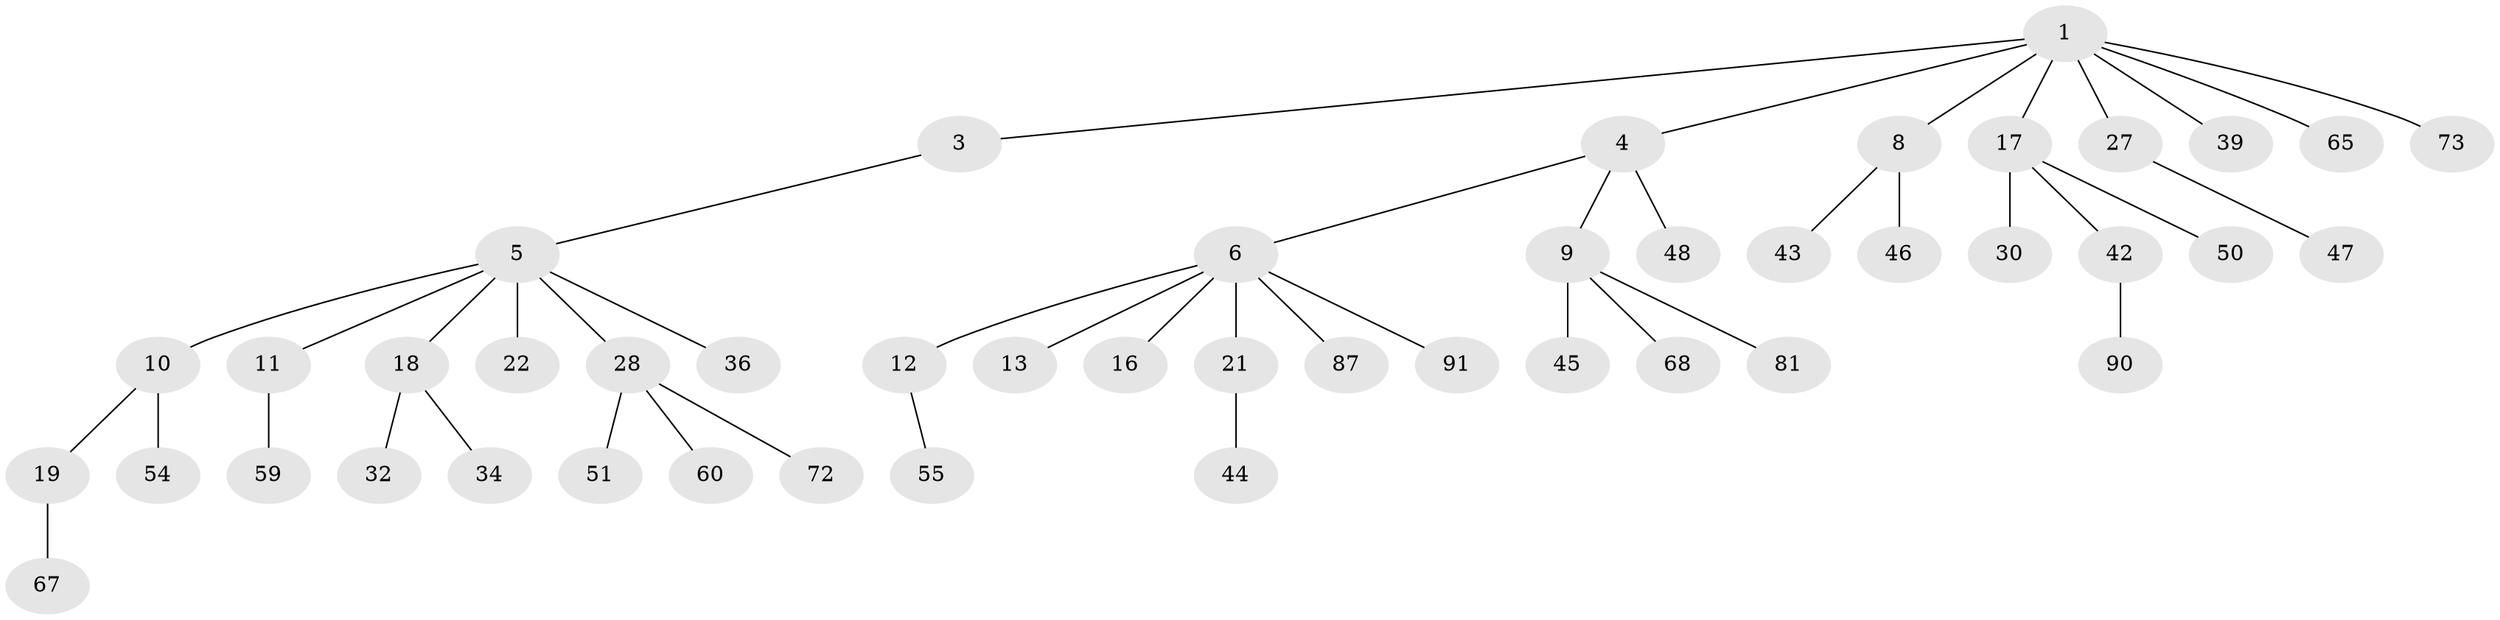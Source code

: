 // original degree distribution, {5: 0.05434782608695652, 2: 0.22826086956521738, 4: 0.043478260869565216, 8: 0.010869565217391304, 3: 0.16304347826086957, 1: 0.5}
// Generated by graph-tools (version 1.1) at 2025/15/03/09/25 04:15:32]
// undirected, 46 vertices, 45 edges
graph export_dot {
graph [start="1"]
  node [color=gray90,style=filled];
  1 [super="+2"];
  3;
  4;
  5 [super="+7"];
  6 [super="+38+25"];
  8 [super="+33+75"];
  9;
  10;
  11 [super="+35+53"];
  12 [super="+41+15"];
  13 [super="+88+26"];
  16;
  17;
  18 [super="+29+20"];
  19;
  21 [super="+40"];
  22 [super="+78+62"];
  27 [super="+70"];
  28 [super="+49+31"];
  30 [super="+79"];
  32;
  34 [super="+66"];
  36 [super="+84"];
  39;
  42 [super="+61+80"];
  43;
  44 [super="+69"];
  45 [super="+52"];
  46;
  47;
  48;
  50 [super="+56"];
  51;
  54;
  55 [super="+57+82"];
  59 [super="+83+63"];
  60;
  65;
  67 [super="+85"];
  68;
  72;
  73;
  81;
  87;
  90;
  91;
  1 -- 4;
  1 -- 39;
  1 -- 65;
  1 -- 73;
  1 -- 17;
  1 -- 3;
  1 -- 8;
  1 -- 27;
  3 -- 5;
  4 -- 6;
  4 -- 9;
  4 -- 48;
  5 -- 10;
  5 -- 11;
  5 -- 36;
  5 -- 18;
  5 -- 28;
  5 -- 22;
  6 -- 12;
  6 -- 13;
  6 -- 16;
  6 -- 21;
  6 -- 87;
  6 -- 91;
  8 -- 43;
  8 -- 46;
  9 -- 45;
  9 -- 68;
  9 -- 81;
  10 -- 19;
  10 -- 54;
  11 -- 59;
  12 -- 55;
  17 -- 30;
  17 -- 42;
  17 -- 50;
  18 -- 34;
  18 -- 32;
  19 -- 67;
  21 -- 44;
  27 -- 47;
  28 -- 72;
  28 -- 51;
  28 -- 60;
  42 -- 90;
}
